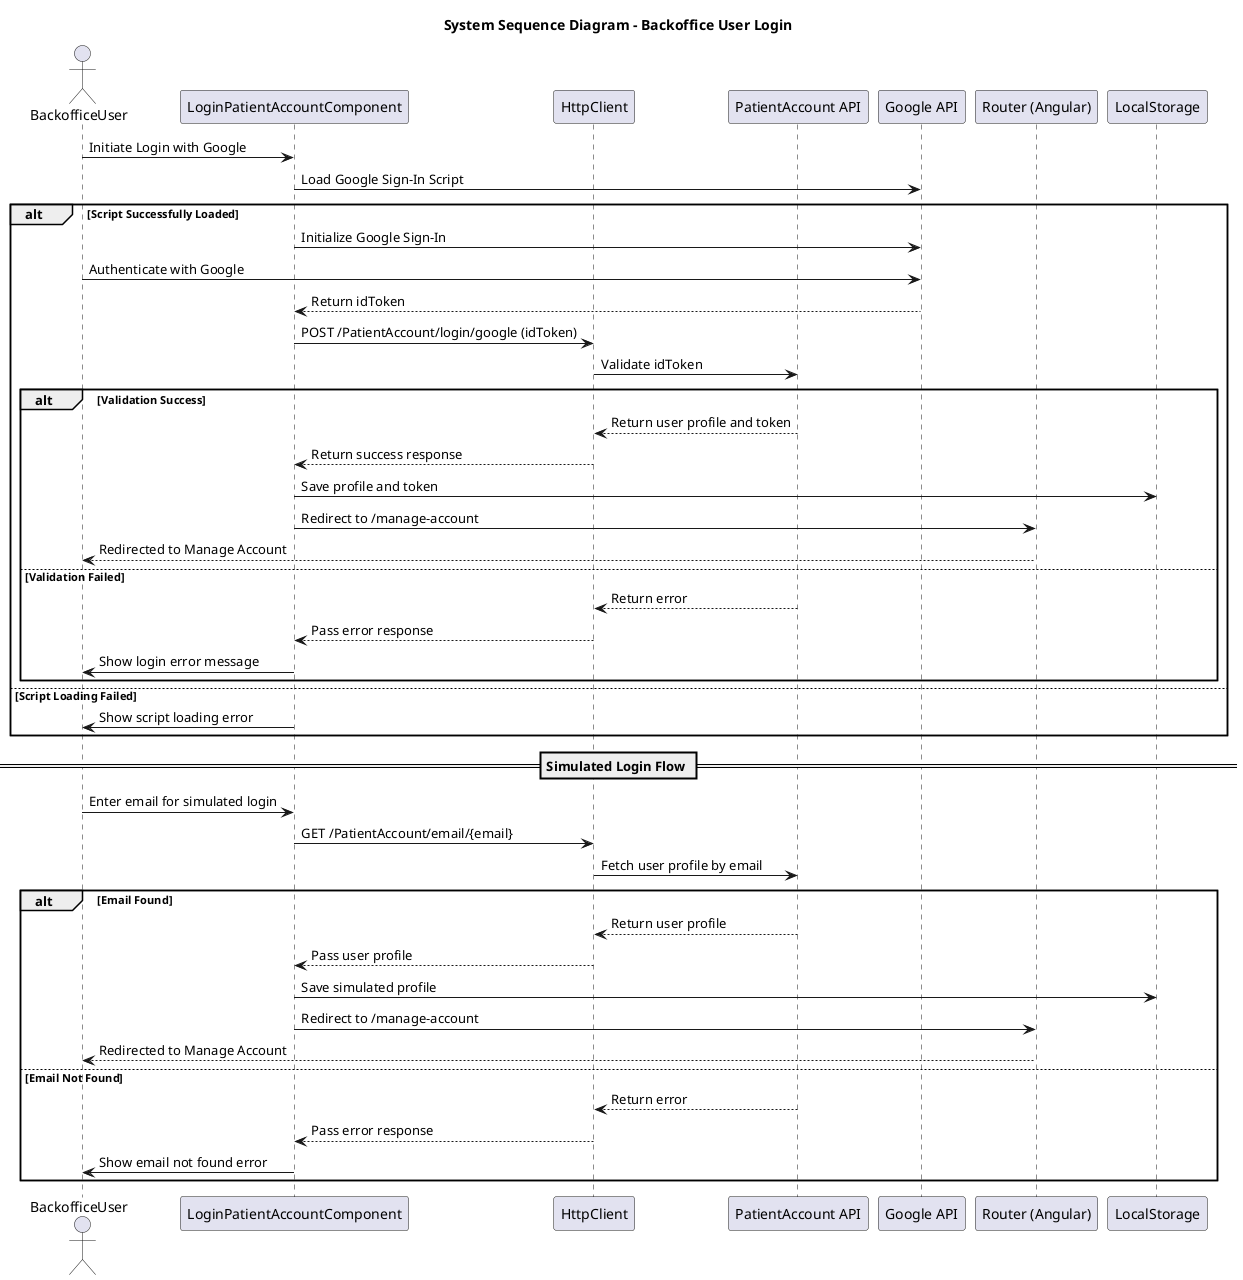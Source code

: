 @startuml logInSSD
title System Sequence Diagram - Backoffice User Login

actor BackofficeUser as BU
participant "LoginPatientAccountComponent" as LPAC
participant "HttpClient" as HC
participant "PatientAccount API" as API
participant "Google API" as GAPI
participant "Router (Angular)" as Router

BU -> LPAC: Initiate Login with Google
LPAC -> GAPI: Load Google Sign-In Script
alt Script Successfully Loaded
    LPAC -> GAPI: Initialize Google Sign-In
    BU -> GAPI: Authenticate with Google
    GAPI --> LPAC: Return idToken
    LPAC -> HC: POST /PatientAccount/login/google (idToken)
    HC -> API: Validate idToken
    alt Validation Success
        API --> HC: Return user profile and token
        HC --> LPAC: Return success response
        LPAC -> LocalStorage: Save profile and token
        LPAC -> Router: Redirect to /manage-account
        Router --> BU: Redirected to Manage Account
    else Validation Failed
        API --> HC: Return error
        HC --> LPAC: Pass error response
        LPAC -> BU: Show login error message
    end
else Script Loading Failed
    LPAC -> BU: Show script loading error
end

== Simulated Login Flow ==
BU -> LPAC: Enter email for simulated login
LPAC -> HC: GET /PatientAccount/email/{email}
HC -> API: Fetch user profile by email
alt Email Found
    API --> HC: Return user profile
    HC --> LPAC: Pass user profile
    LPAC -> LocalStorage: Save simulated profile
    LPAC -> Router: Redirect to /manage-account
    Router --> BU: Redirected to Manage Account
else Email Not Found
    API --> HC: Return error
    HC --> LPAC: Pass error response
    LPAC -> BU: Show email not found error
end

@enduml
